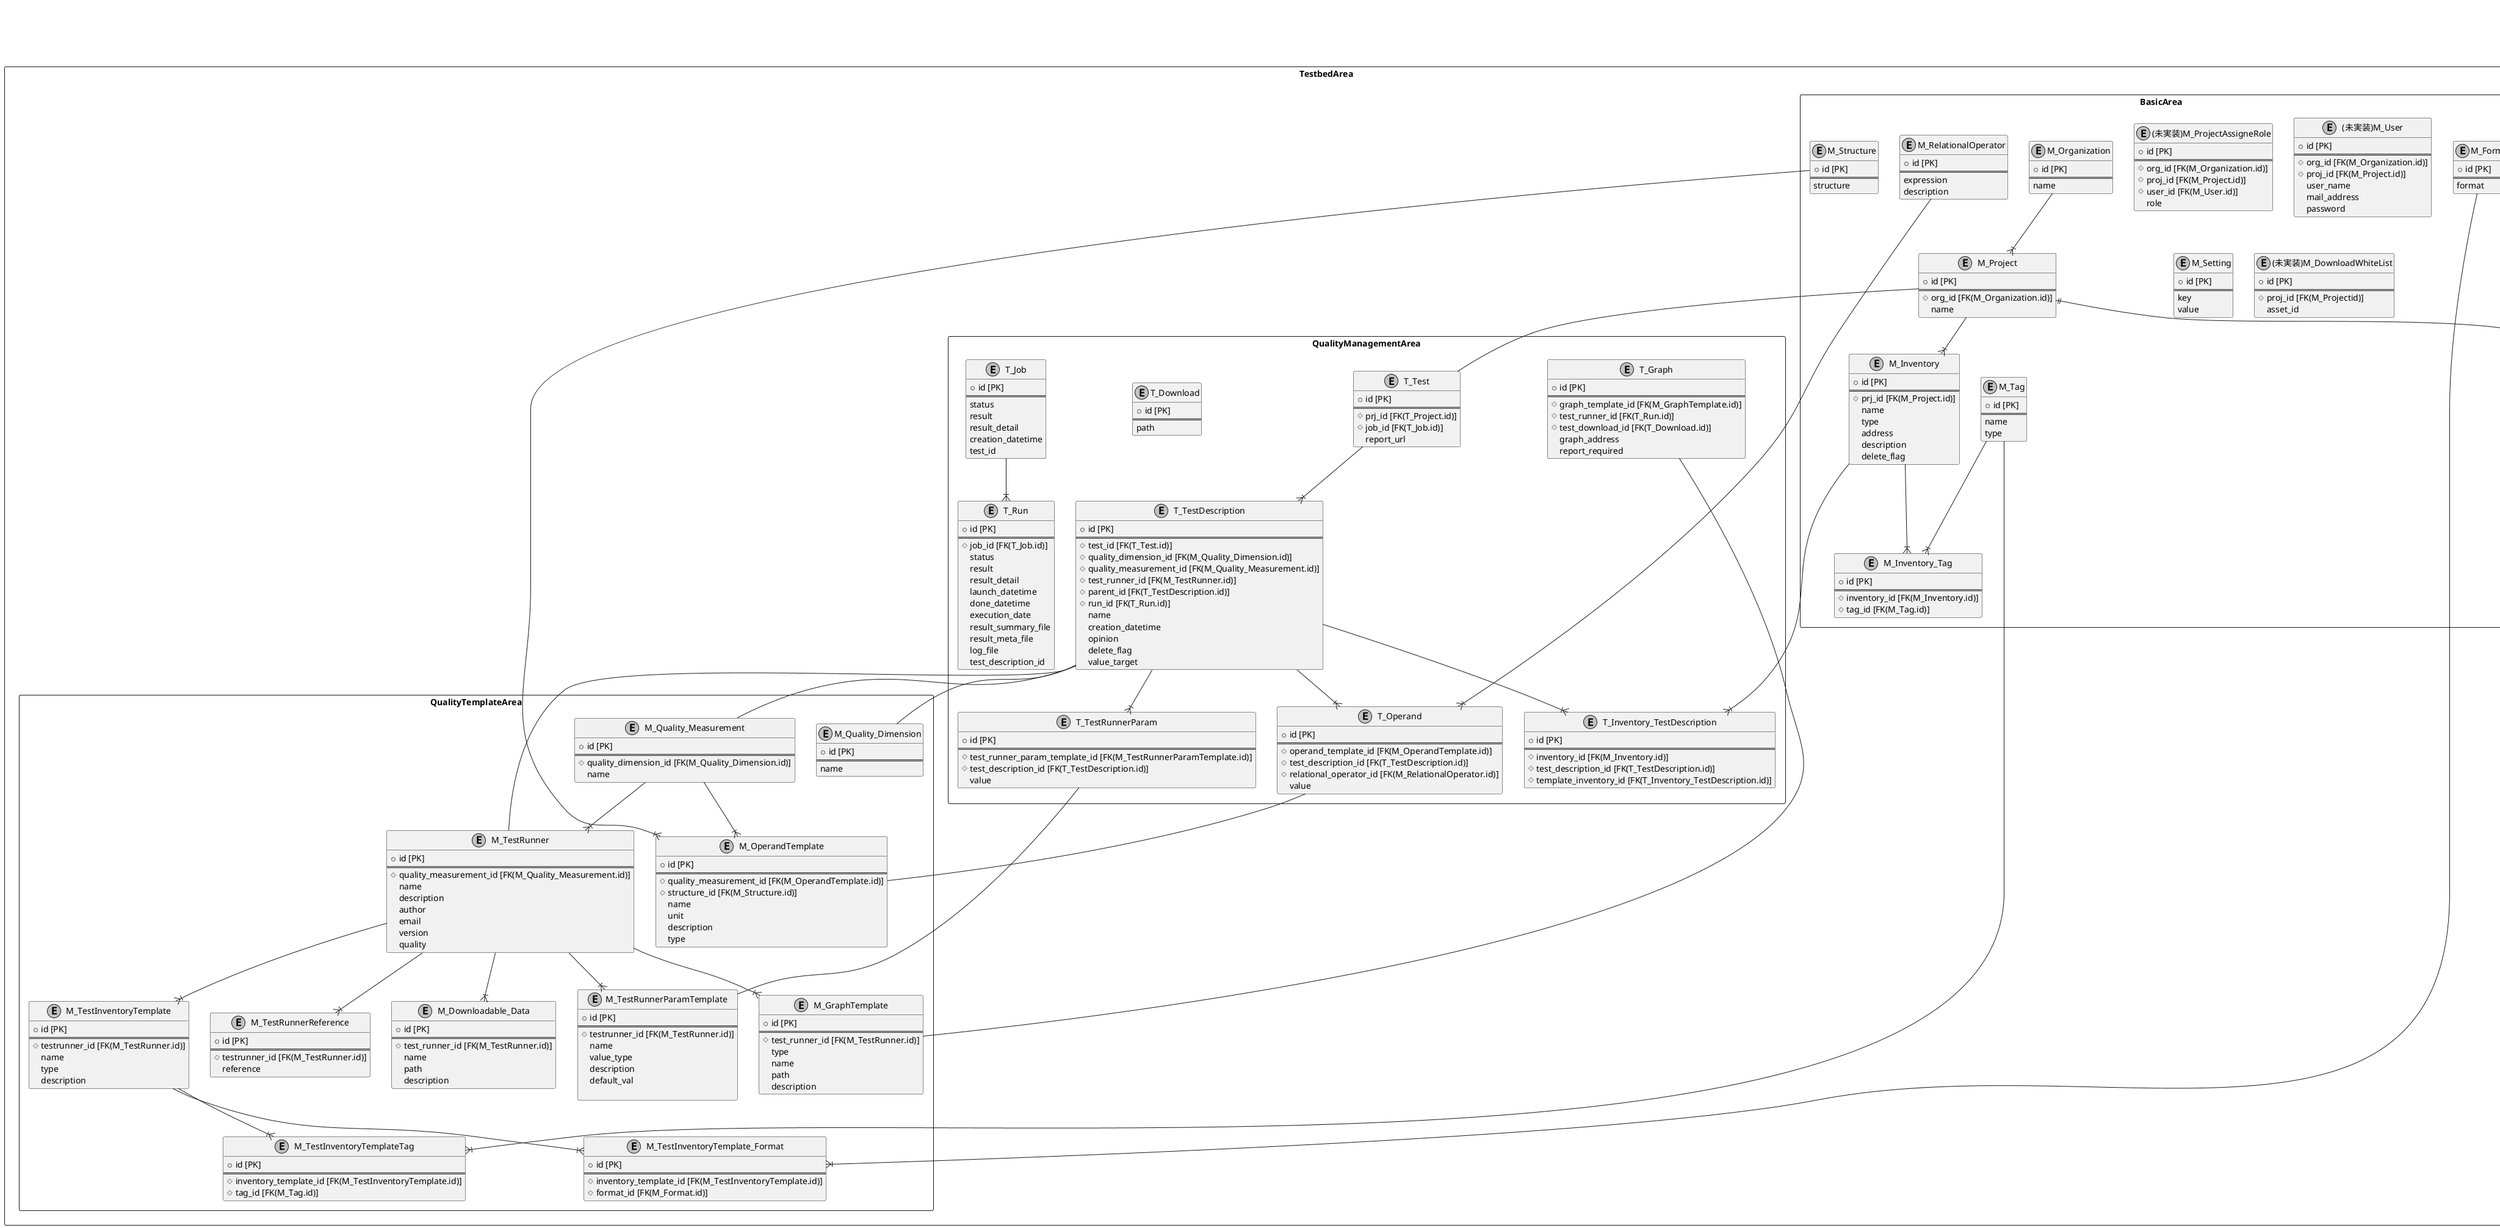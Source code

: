 @startuml erdiagram

skinparam monochrome true

package "UserArea" <<rectangle>>{
    entity "System"
    entity "SubSystem"
    entity "Component"
    entity "AIComponent"
    System --|{ SubSystem
    SubSystem --|{ Component
    Component ||--|| AIComponent
}

package "TestbedArea" <<rectangle>>{
    package "NoSQLDB" as ext <<Database>> {
        entity "Store" {
            asset_store_id
            log_store_id
            visualize_store_id
            report_store_id
        }
    }
    
    package "QualityTemplateArea" <<rectangle>>{

        entity "M_TestRunner" {
            + id [PK]
            ==
            # quality_measurement_id [FK(M_Quality_Measurement.id)]
            name
            ' dag_name
            description
            author
            email
            version
            quality
        }

        entity "M_TestRunnerReference" {
            + id [PK]
            ==
            # testrunner_id [FK(M_TestRunner.id)]
            reference
        }

        entity "M_TestRunnerParamTemplate" {
            + id [PK]
            ==
            # testrunner_id [FK(M_TestRunner.id)]
            name
            value_type
            description
            default_val
            
        }

        entity "M_TestInventoryTemplate" {
            + id [PK]
            ==
            # testrunner_id [FK(M_TestRunner.id)]
            name
            type
            description
            ' T.B.D. schema
        }

        entity "M_TestInventoryTemplate_Format" {
            + id [PK]
            ==
            # inventory_template_id [FK(M_TestInventoryTemplate.id)]
            # format_id [FK(M_Format.id)]
        }

        entity "M_TestInventoryTemplateTag" {
            + id [PK]
            ==
            # inventory_template_id [FK(M_TestInventoryTemplate.id)]
            # tag_id [FK(M_Tag.id)]
        }

        entity "M_Quality_Dimension" {
            + id [PK]
            ==
            name
        }

        entity "M_Quality_Measurement" {
            + id [PK]
            ==
            # quality_dimension_id [FK(M_Quality_Dimension.id)]
            name
        }
        
        entity "M_OperandTemplate" {
            + id [PK]
            ==
            # quality_measurement_id [FK(M_OperandTemplate.id)]
            # structure_id [FK(M_Structure.id)]
            name
            unit
            description
            type
        }

        entity "M_GraphTemplate" {
            + id [PK]
            ==
            # test_runner_id [FK(M_TestRunner.id)]
            type
            name
            path
            description
        }

        entity "M_Downloadable_Data" {
            + id [PK]
            ==
            # test_runner_id [FK(M_TestRunner.id)]
            name
            path
            description
        }

        M_Quality_Measurement --|{ M_TestRunner
        M_Quality_Measurement --|{ M_OperandTemplate
        M_TestRunner --|{ M_TestRunnerReference
        M_TestRunner --|{ M_TestRunnerParamTemplate
        M_TestRunner --|{ M_GraphTemplate
        M_TestRunner --|{ M_Downloadable_Data
        M_TestRunner --|{ M_TestInventoryTemplate
    }

    package "BasicArea" <<rectangle>>{
        entity "M_Organization" {
            + id [PK]
            ==
            name 
        }

        entity "M_Project" {
            + id [PK]
            ==
            # org_id [FK(M_Organization.id)]
            name
        }

        entity "(未実装)M_ProjectAssigneRole" {
            + id [PK]
            ==
            # org_id [FK(M_Organization.id)]
            # proj_id [FK(M_Project.id)]
            # user_id [FK(M_User.id)]
            role
        }

        entity "(未実装)M_User" {
            + id [PK]
            ==
            # org_id [FK(M_Organization.id)]
            # proj_id [FK(M_Project.id)]
            user_name
            mail_address
            password
        }
        
        entity "M_Inventory" {
            + id [PK]
            ==
            # prj_id [FK(M_Project.id)]
            name
            type
            address
            description
            delete_flag
        }
        
        entity "M_Tag" {
            + id [PK]
            ==
            name
            type
        }

        entity "M_Setting" {
            + id [PK]
            ==
            key
            value
        }

        entity "M_Format" {
            + id [PK]
            ==
            format
        }

        entity "M_Structure" {
            + id [PK]
            ==
            structure
        }

        entity "M_Inventory_Tag" {
            + id [PK]
            ==
            # inventory_id [FK(M_Inventory.id)]
            # tag_id [FK(M_Tag.id)]
        }

        entity "(未実装)M_DownloadWhiteList" {
            + id [PK]
            ==
            # proj_id [FK(M_Projectid)]
            asset_id
        }

        entity "M_RelationalOperator" {
            + id [PK]
            ==
            expression
            description
        }

        ' M_Organization --|{ (未実装)M_User
        M_Organization --|{ M_Project
        M_Inventory --|{ M_Inventory_Tag
        M_Tag --|{ M_Inventory_Tag
        M_Structure --|{ M_OperandTemplate
        ' M_Project --|{ (未実装)M_DownloadWhiteList
        ' (未実装)M_ProjectAssigneRole -- M_Project
        ' (未実装)M_ProjectAssigneRole -- (未実装)M_User
        ' M_Organization -- (未実装)M_ProjectAssigneRole

    }

    package "QualityManagementArea" <<rectangle>>{

        entity "T_Test" {
            + id [PK]
            ==
            # prj_id [FK(T_Project.id)]
            # job_id [FK(T_Job.id)]
            report_url
        }

        entity "T_TestDescription" {
            + id [PK]
            ==
            # test_id [FK(T_Test.id)]
            # quality_dimension_id [FK(M_Quality_Dimension.id)]
            # quality_measurement_id [FK(M_Quality_Measurement.id)]
            # test_runner_id [FK(M_TestRunner.id)]
            # parent_id [FK(T_TestDescription.id)]
            # run_id [FK(T_Run.id)]
            name
            creation_datetime
            opinion
            delete_flag
            value_target
        }
        
        entity "T_Inventory_TestDescription" {
            + id [PK]
            ==
            # inventory_id [FK(M_Inventory.id)]
            # test_description_id [FK(T_TestDescription.id)]
            # template_inventory_id [FK(T_Inventory_TestDescription.id)]
        }

        entity "T_TestRunnerParam" {
            + id [PK]
            ==
            # test_runner_param_template_id [FK(M_TestRunnerParamTemplate.id)]
            # test_description_id [FK(T_TestDescription.id)]
            value
        }
        
        entity "T_Operand"{
            + id [PK]
            ==
            # operand_template_id [FK(M_OperandTemplate.id)]
            # test_description_id [FK(T_TestDescription.id)]
            # relational_operator_id [FK(M_RelationalOperator.id)]
            value
        }

        ' entity "(未実装)T_TestDescriptionResult"{
        '     + id [PK]
        '     ==
        '     # test_description_id [FK(T_TestDescription.id)]
        '     summary
        '     detail
        '     log_address
        ' }
        
        entity "T_Graph"{
            + id [PK]
            ==
            # graph_template_id [FK(M_GraphTemplate.id)]
            ' # test_description_result_id [FK(T_TestDescriptionResult.id)]
            # test_runner_id [FK(T_Run.id)]
            # test_download_id [FK(T_Download.id)]
            graph_address
            report_required
        }

        entity "T_Download"{
            + id [PK]
            ==
            path
        }

        entity "T_Job"{
            + id [PK]
            ==
            status
            result
            result_detail
            creation_datetime
            test_id
        }

        entity "T_Run"{
            + id [PK]
            ==
            # job_id [FK(T_Job.id)]
            status
            result
            result_detail
            launch_datetime
            done_datetime
            execution_date
            result_summary_file
            result_meta_file
            log_file
            test_description_id
        }

        M_Project --|{ M_Inventory
        M_Project -- T_Test
        T_Test --|{ T_TestDescription
        T_TestDescription --|{ T_Operand
        T_Operand -- M_OperandTemplate
        T_TestDescription --|{ T_TestRunnerParam
        T_TestRunnerParam -- M_TestRunnerParamTemplate
        ' T_TestDescription -- T_TestDescriptionResult
        ' T_TestDescriptionResult --|{ T_Graph
        T_Graph -- M_GraphTemplate
        T_TestDescription --|{ T_Inventory_TestDescription
        M_Inventory --|{ T_Inventory_TestDescription
        M_TestInventoryTemplate --|{ M_TestInventoryTemplateTag
        M_TestInventoryTemplate --|{ M_TestInventoryTemplate_Format
        M_Tag --|{ M_TestInventoryTemplateTag
        M_Format --|{ M_TestInventoryTemplate_Format
        T_Job --|{ T_Run
        M_RelationalOperator --|{ T_Operand
    }

    M_Project||--||AIComponent
    T_TestDescription--M_Quality_Dimension
    T_TestDescription--M_TestRunner
    T_TestDescription--M_Quality_Measurement
}

@enduml